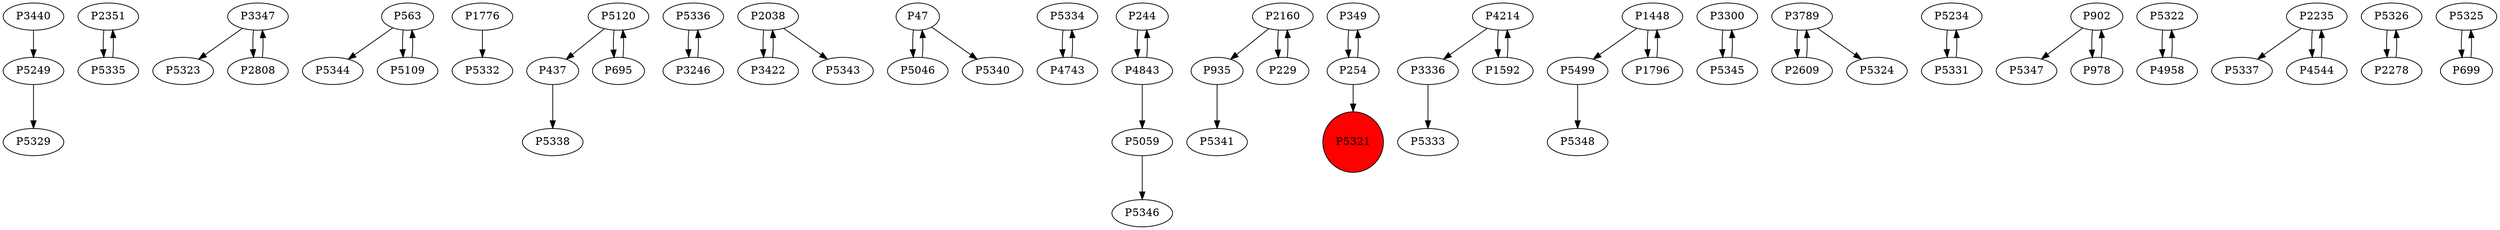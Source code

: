 digraph {
	P5249 -> P5329
	P2351 -> P5335
	P3347 -> P5323
	P563 -> P5344
	P1776 -> P5332
	P5120 -> P437
	P5336 -> P3246
	P3347 -> P2808
	P2038 -> P3422
	P47 -> P5046
	P5334 -> P4743
	P244 -> P4843
	P5335 -> P2351
	P2160 -> P935
	P437 -> P5338
	P349 -> P254
	P4743 -> P5334
	P254 -> P349
	P2160 -> P229
	P229 -> P2160
	P5059 -> P5346
	P4214 -> P3336
	P1448 -> P5499
	P3300 -> P5345
	P3789 -> P2609
	P5120 -> P695
	P1592 -> P4214
	P3440 -> P5249
	P5234 -> P5331
	P5345 -> P3300
	P695 -> P5120
	P3246 -> P5336
	P902 -> P5347
	P5322 -> P4958
	P1448 -> P1796
	P2235 -> P5337
	P5326 -> P2278
	P5109 -> P563
	P978 -> P902
	P3422 -> P2038
	P5046 -> P47
	P2808 -> P3347
	P1796 -> P1448
	P4544 -> P2235
	P5331 -> P5234
	P254 -> P5321
	P5325 -> P699
	P5499 -> P5348
	P4214 -> P1592
	P935 -> P5341
	P902 -> P978
	P563 -> P5109
	P2278 -> P5326
	P3789 -> P5324
	P4843 -> P244
	P699 -> P5325
	P2235 -> P4544
	P3336 -> P5333
	P4843 -> P5059
	P2609 -> P3789
	P4958 -> P5322
	P47 -> P5340
	P2038 -> P5343
	P5321 [shape=circle]
	P5321 [style=filled]
	P5321 [fillcolor=red]
}